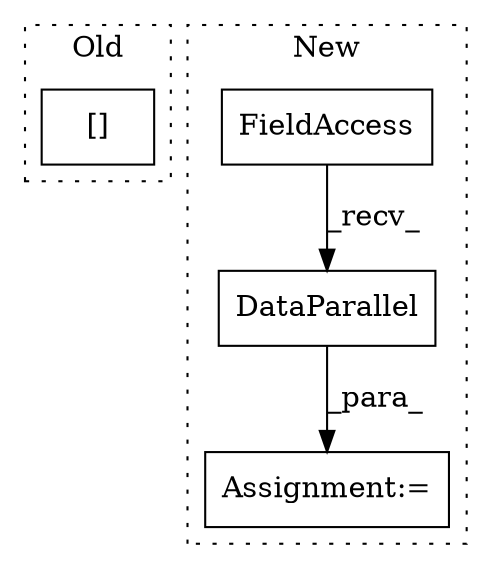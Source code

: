 digraph G {
subgraph cluster0 {
1 [label="[]" a="2" s="650,663" l="7,1" shape="box"];
label = "Old";
style="dotted";
}
subgraph cluster1 {
2 [label="DataParallel" a="32" s="1311,1352" l="13,1" shape="box"];
3 [label="FieldAccess" a="22" s="1302" l="8" shape="box"];
4 [label="Assignment:=" a="7" s="1301" l="1" shape="box"];
label = "New";
style="dotted";
}
2 -> 4 [label="_para_"];
3 -> 2 [label="_recv_"];
}